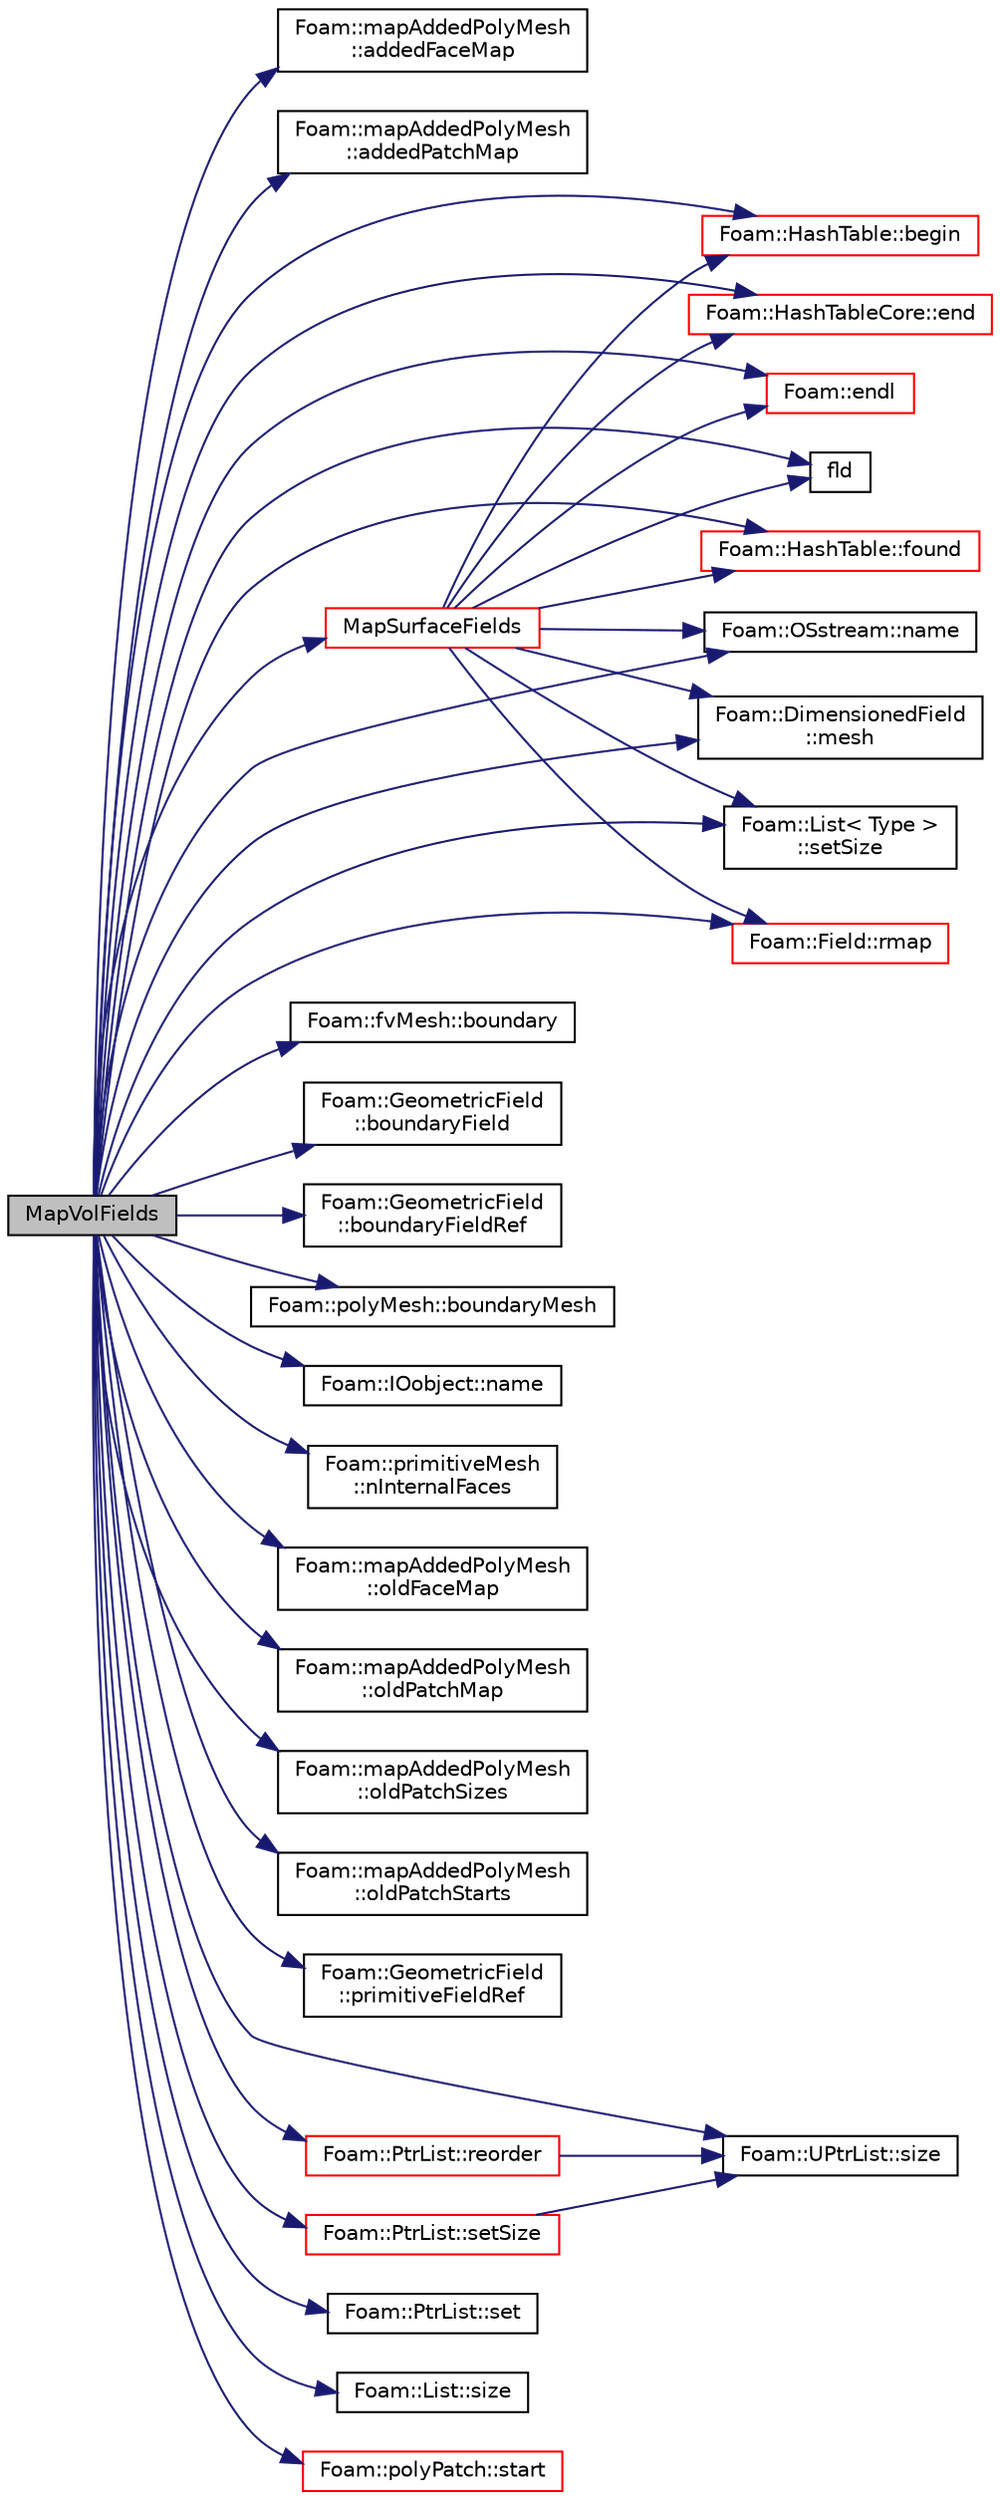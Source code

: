digraph "MapVolFields"
{
  bgcolor="transparent";
  edge [fontname="Helvetica",fontsize="10",labelfontname="Helvetica",labelfontsize="10"];
  node [fontname="Helvetica",fontsize="10",shape=record];
  rankdir="LR";
  Node1 [label="MapVolFields",height=0.2,width=0.4,color="black", fillcolor="grey75", style="filled", fontcolor="black"];
  Node1 -> Node2 [color="midnightblue",fontsize="10",style="solid",fontname="Helvetica"];
  Node2 [label="Foam::mapAddedPolyMesh\l::addedFaceMap",height=0.2,width=0.4,color="black",URL="$a01431.html#a959246f77bcba2357257ba2b0261d018"];
  Node1 -> Node3 [color="midnightblue",fontsize="10",style="solid",fontname="Helvetica"];
  Node3 [label="Foam::mapAddedPolyMesh\l::addedPatchMap",height=0.2,width=0.4,color="black",URL="$a01431.html#a3983347a0a95ab564ddcddc408f71736",tooltip="From added mesh patch index to new patch index or -1 if. "];
  Node1 -> Node4 [color="midnightblue",fontsize="10",style="solid",fontname="Helvetica"];
  Node4 [label="Foam::HashTable::begin",height=0.2,width=0.4,color="red",URL="$a00994.html#a4718c822b6b0cd47612f37199986753a",tooltip="Iterator set to the beginning of the HashTable. "];
  Node1 -> Node5 [color="midnightblue",fontsize="10",style="solid",fontname="Helvetica"];
  Node5 [label="Foam::fvMesh::boundary",height=0.2,width=0.4,color="black",URL="$a00885.html#a971347d65410875e38ea654dfd193a19",tooltip="Return reference to boundary mesh. "];
  Node1 -> Node6 [color="midnightblue",fontsize="10",style="solid",fontname="Helvetica"];
  Node6 [label="Foam::GeometricField\l::boundaryField",height=0.2,width=0.4,color="black",URL="$a00930.html#a6987ef31fb532d0fc43c84eca14fe558",tooltip="Return const-reference to the boundary field. "];
  Node1 -> Node7 [color="midnightblue",fontsize="10",style="solid",fontname="Helvetica"];
  Node7 [label="Foam::GeometricField\l::boundaryFieldRef",height=0.2,width=0.4,color="black",URL="$a00930.html#af3831c9fea9f6ae7532a6d57cc67c959",tooltip="Return a reference to the boundary field. "];
  Node1 -> Node8 [color="midnightblue",fontsize="10",style="solid",fontname="Helvetica"];
  Node8 [label="Foam::polyMesh::boundaryMesh",height=0.2,width=0.4,color="black",URL="$a01954.html#a6b7f5ba89250dbd7a1c6c7860ab60fe3",tooltip="Return boundary mesh. "];
  Node1 -> Node9 [color="midnightblue",fontsize="10",style="solid",fontname="Helvetica"];
  Node9 [label="Foam::HashTableCore::end",height=0.2,width=0.4,color="red",URL="$a00995.html#a540580a296c0ff351686ceb4f27b6fe6",tooltip="iteratorEnd set to beyond the end of any HashTable "];
  Node1 -> Node10 [color="midnightblue",fontsize="10",style="solid",fontname="Helvetica"];
  Node10 [label="Foam::endl",height=0.2,width=0.4,color="red",URL="$a10887.html#a2db8fe02a0d3909e9351bb4275b23ce4",tooltip="Add newline and flush stream. "];
  Node1 -> Node11 [color="midnightblue",fontsize="10",style="solid",fontname="Helvetica"];
  Node11 [label="fld",height=0.2,width=0.4,color="black",URL="$a04418.html#ad4512456f4da706b47fd304150561080"];
  Node1 -> Node12 [color="midnightblue",fontsize="10",style="solid",fontname="Helvetica"];
  Node12 [label="Foam::HashTable::found",height=0.2,width=0.4,color="red",URL="$a00994.html#a3df8044b3c7afb4eb62517f64e85eab6",tooltip="Return true if hashedEntry is found in table. "];
  Node1 -> Node13 [color="midnightblue",fontsize="10",style="solid",fontname="Helvetica"];
  Node13 [label="MapSurfaceFields",height=0.2,width=0.4,color="red",URL="$a00886.html#ac922e4c0c5c9f6ad9cca372ef61c0da5",tooltip="Map all surfaceFields of Type. "];
  Node13 -> Node4 [color="midnightblue",fontsize="10",style="solid",fontname="Helvetica"];
  Node13 -> Node9 [color="midnightblue",fontsize="10",style="solid",fontname="Helvetica"];
  Node13 -> Node14 [color="midnightblue",fontsize="10",style="solid",fontname="Helvetica"];
  Node14 [label="Foam::OSstream::name",height=0.2,width=0.4,color="black",URL="$a01775.html#ab27acd1d200f0d245337451aa2f31517",tooltip="Return the name of the stream. "];
  Node13 -> Node10 [color="midnightblue",fontsize="10",style="solid",fontname="Helvetica"];
  Node13 -> Node12 [color="midnightblue",fontsize="10",style="solid",fontname="Helvetica"];
  Node13 -> Node11 [color="midnightblue",fontsize="10",style="solid",fontname="Helvetica"];
  Node13 -> Node15 [color="midnightblue",fontsize="10",style="solid",fontname="Helvetica"];
  Node15 [label="Foam::DimensionedField\l::mesh",height=0.2,width=0.4,color="black",URL="$a00535.html#abdefa6904b53f35c49185ee1cb3d1800",tooltip="Return mesh. "];
  Node13 -> Node16 [color="midnightblue",fontsize="10",style="solid",fontname="Helvetica"];
  Node16 [label="Foam::List\< Type \>\l::setSize",height=0.2,width=0.4,color="black",URL="$a01392.html#aedb985ffeaf1bdbfeccc2a8730405703",tooltip="Reset size of List. "];
  Node13 -> Node17 [color="midnightblue",fontsize="10",style="solid",fontname="Helvetica"];
  Node17 [label="Foam::Field::rmap",height=0.2,width=0.4,color="red",URL="$a00758.html#ae5cdfcd538daa5fa35fc0c2d7969c1eb",tooltip="1 to 1 reverse-map from the given field "];
  Node1 -> Node15 [color="midnightblue",fontsize="10",style="solid",fontname="Helvetica"];
  Node1 -> Node14 [color="midnightblue",fontsize="10",style="solid",fontname="Helvetica"];
  Node1 -> Node18 [color="midnightblue",fontsize="10",style="solid",fontname="Helvetica"];
  Node18 [label="Foam::IOobject::name",height=0.2,width=0.4,color="black",URL="$a01195.html#a75b72488d2e82151b025744974919d5d",tooltip="Return name. "];
  Node1 -> Node19 [color="midnightblue",fontsize="10",style="solid",fontname="Helvetica"];
  Node19 [label="Foam::primitiveMesh\l::nInternalFaces",height=0.2,width=0.4,color="black",URL="$a02013.html#aa1eec60bd258a70018b8ffda0dced7bb"];
  Node1 -> Node20 [color="midnightblue",fontsize="10",style="solid",fontname="Helvetica"];
  Node20 [label="Foam::mapAddedPolyMesh\l::oldFaceMap",height=0.2,width=0.4,color="black",URL="$a01431.html#a9d4bb7022b9014f3b7e80ed441d19d2b"];
  Node1 -> Node21 [color="midnightblue",fontsize="10",style="solid",fontname="Helvetica"];
  Node21 [label="Foam::mapAddedPolyMesh\l::oldPatchMap",height=0.2,width=0.4,color="black",URL="$a01431.html#a2847d42d22a8c89d8d6522f0e8445173",tooltip="From old patch index to new patch index or -1 if patch. "];
  Node1 -> Node22 [color="midnightblue",fontsize="10",style="solid",fontname="Helvetica"];
  Node22 [label="Foam::mapAddedPolyMesh\l::oldPatchSizes",height=0.2,width=0.4,color="black",URL="$a01431.html#ae8712c0872a263f953605e9e6bb3e281",tooltip="Return list of the old patch sizes. "];
  Node1 -> Node23 [color="midnightblue",fontsize="10",style="solid",fontname="Helvetica"];
  Node23 [label="Foam::mapAddedPolyMesh\l::oldPatchStarts",height=0.2,width=0.4,color="black",URL="$a01431.html#a92952599490642694859ac47b01b65c1",tooltip="Return list of the old patch start labels. "];
  Node1 -> Node24 [color="midnightblue",fontsize="10",style="solid",fontname="Helvetica"];
  Node24 [label="Foam::GeometricField\l::primitiveFieldRef",height=0.2,width=0.4,color="black",URL="$a00930.html#a1c19f056796aa3c294dccefee1f7d26d",tooltip="Return a reference to the internal field. "];
  Node1 -> Node25 [color="midnightblue",fontsize="10",style="solid",fontname="Helvetica"];
  Node25 [label="Foam::PtrList::reorder",height=0.2,width=0.4,color="red",URL="$a02077.html#a7d239b46753df3dec8b986f9172316af",tooltip="Reorders elements. Ordering does not have to be done in. "];
  Node25 -> Node26 [color="midnightblue",fontsize="10",style="solid",fontname="Helvetica"];
  Node26 [label="Foam::UPtrList::size",height=0.2,width=0.4,color="black",URL="$a02875.html#a723361dc2020160f5492e8fe2d09fa44",tooltip="Return the number of elements in the UPtrList. "];
  Node1 -> Node17 [color="midnightblue",fontsize="10",style="solid",fontname="Helvetica"];
  Node1 -> Node27 [color="midnightblue",fontsize="10",style="solid",fontname="Helvetica"];
  Node27 [label="Foam::PtrList::set",height=0.2,width=0.4,color="black",URL="$a02077.html#affa9210cfaa91a145f3a9618d4ef3baf",tooltip="Is element set. "];
  Node1 -> Node28 [color="midnightblue",fontsize="10",style="solid",fontname="Helvetica"];
  Node28 [label="Foam::PtrList::setSize",height=0.2,width=0.4,color="red",URL="$a02077.html#aedb985ffeaf1bdbfeccc2a8730405703",tooltip="Reset size of PtrList. If extending the PtrList, new entries are. "];
  Node28 -> Node26 [color="midnightblue",fontsize="10",style="solid",fontname="Helvetica"];
  Node1 -> Node16 [color="midnightblue",fontsize="10",style="solid",fontname="Helvetica"];
  Node1 -> Node29 [color="midnightblue",fontsize="10",style="solid",fontname="Helvetica"];
  Node29 [label="Foam::List::size",height=0.2,width=0.4,color="black",URL="$a01392.html#a8a5f6fa29bd4b500caf186f60245b384",tooltip="Override size to be inconsistent with allocated storage. "];
  Node1 -> Node26 [color="midnightblue",fontsize="10",style="solid",fontname="Helvetica"];
  Node1 -> Node30 [color="midnightblue",fontsize="10",style="solid",fontname="Helvetica"];
  Node30 [label="Foam::polyPatch::start",height=0.2,width=0.4,color="red",URL="$a01972.html#a861f370e41af7d54d7ff91da65de6e6a",tooltip="Return start label of this patch in the polyMesh face list. "];
}
